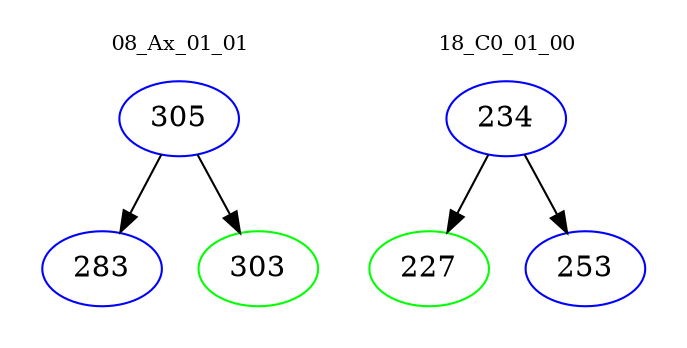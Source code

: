 digraph{
subgraph cluster_0 {
color = white
label = "08_Ax_01_01";
fontsize=10;
T0_305 [label="305", color="blue"]
T0_305 -> T0_283 [color="black"]
T0_283 [label="283", color="blue"]
T0_305 -> T0_303 [color="black"]
T0_303 [label="303", color="green"]
}
subgraph cluster_1 {
color = white
label = "18_C0_01_00";
fontsize=10;
T1_234 [label="234", color="blue"]
T1_234 -> T1_227 [color="black"]
T1_227 [label="227", color="green"]
T1_234 -> T1_253 [color="black"]
T1_253 [label="253", color="blue"]
}
}
